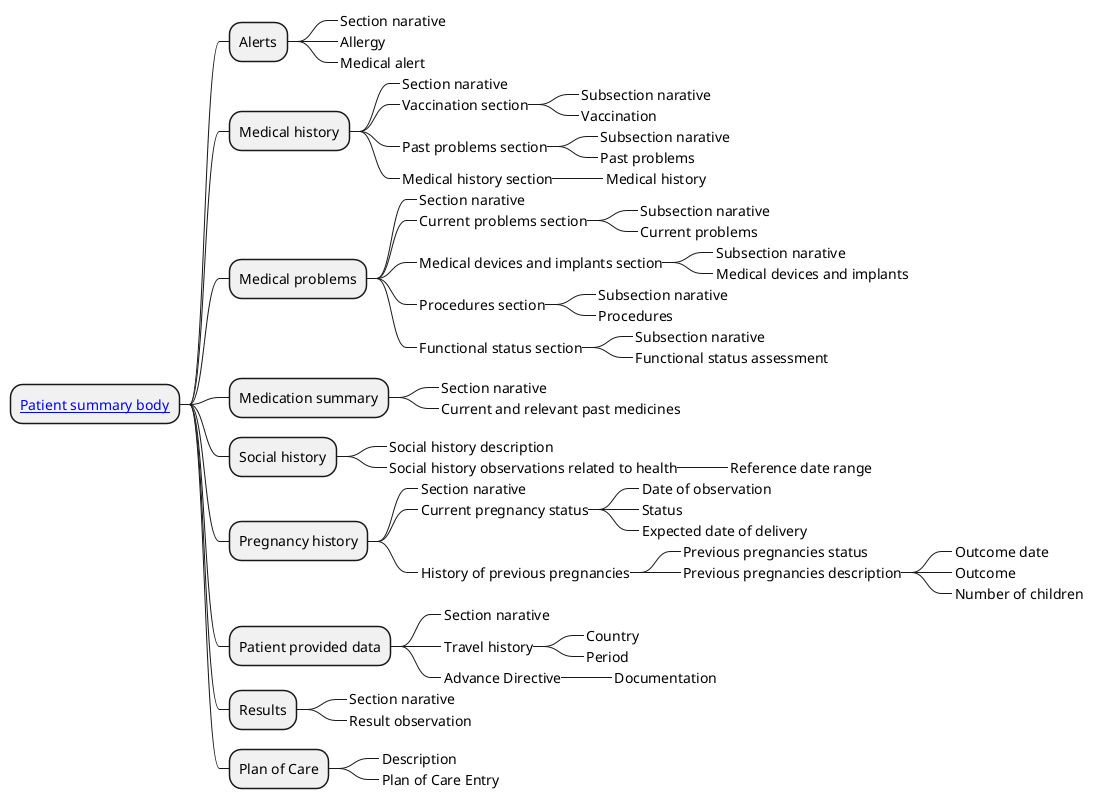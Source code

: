 @startmindmap PsReportBody_CIM
skinparam topurl StructureDefinition-
* [[EHDSPatientSummaryBody.html Patient summary body]]
** Alerts
***_ Section narative
***_ Allergy
***_ Medical alert
** Medical history
***_ Section narative
***_ Vaccination section
****_ Subsection narative
****_ Vaccination
***_ Past problems section
****_ Subsection narative
****_ Past problems
***_ Medical history section
****_ Medical history
** Medical problems
***_ Section narative
***_ Current problems section
****_ Subsection narative
****_ Current problems
***_ Medical devices and implants section
****_ Subsection narative
****_ Medical devices and implants
***_ Procedures section
****_ Subsection narative
****_ Procedures
***_ Functional status section
****_ Subsection narative
****_ Functional status assessment
** Medication summary
***_ Section narative
***_ Current and relevant past medicines
** Social history
***_ Social history description
***_ Social history observations related to health
****_ Reference date range
** Pregnancy history
***_ Section narative
***_ Current pregnancy status
****_ Date of observation
****_ Status
****_ Expected date of delivery
***_ History of previous pregnancies
****_ Previous pregnancies status
****_ Previous pregnancies description
*****_ Outcome date
*****_ Outcome
*****_ Number of children
** Patient provided data
***_ Section narative
***_ Travel history
****_ Country
****_ Period
***_ Advance Directive
****_ Documentation
** Results
***_ Section narative
***_ Result observation
** Plan of Care
***_ Description
***_ Plan of Care Entry
@endmindmap